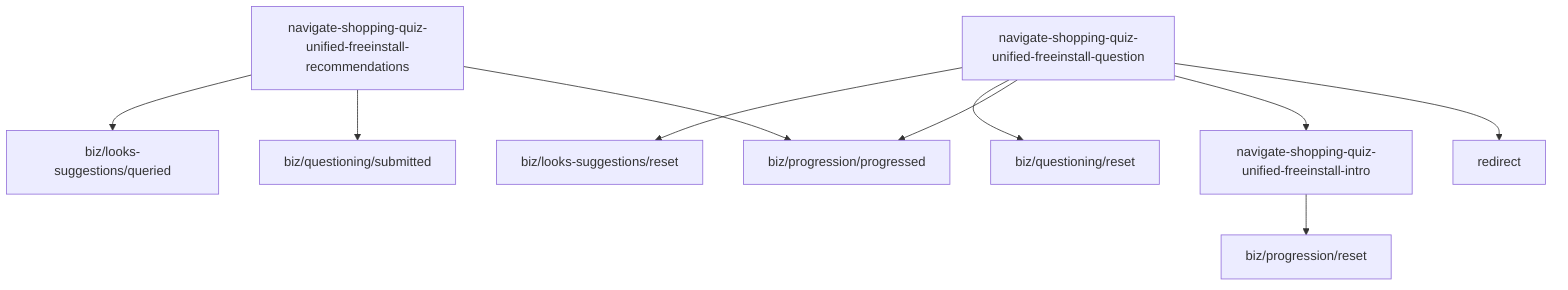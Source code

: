 graph TD;
	0[biz/progression/reset];
	1[biz/looks-suggestions/queried];
	2[redirect];
	3[biz/looks-suggestions/reset];
	4[biz/questioning/submitted];
	5[navigate-shopping-quiz-unified-freeinstall-question];
	6[navigate-shopping-quiz-unified-freeinstall-recommendations];
	7[biz/questioning/reset];
	8[navigate-shopping-quiz-unified-freeinstall-intro];
	9[biz/progression/progressed];
	8 --> 0;
	5 --> 2;
	5 --> 8;
	5 --> 9;
	5 --> 7;
	5 --> 3;
	6 --> 9;
	6 --> 4;
	6 --> 1;